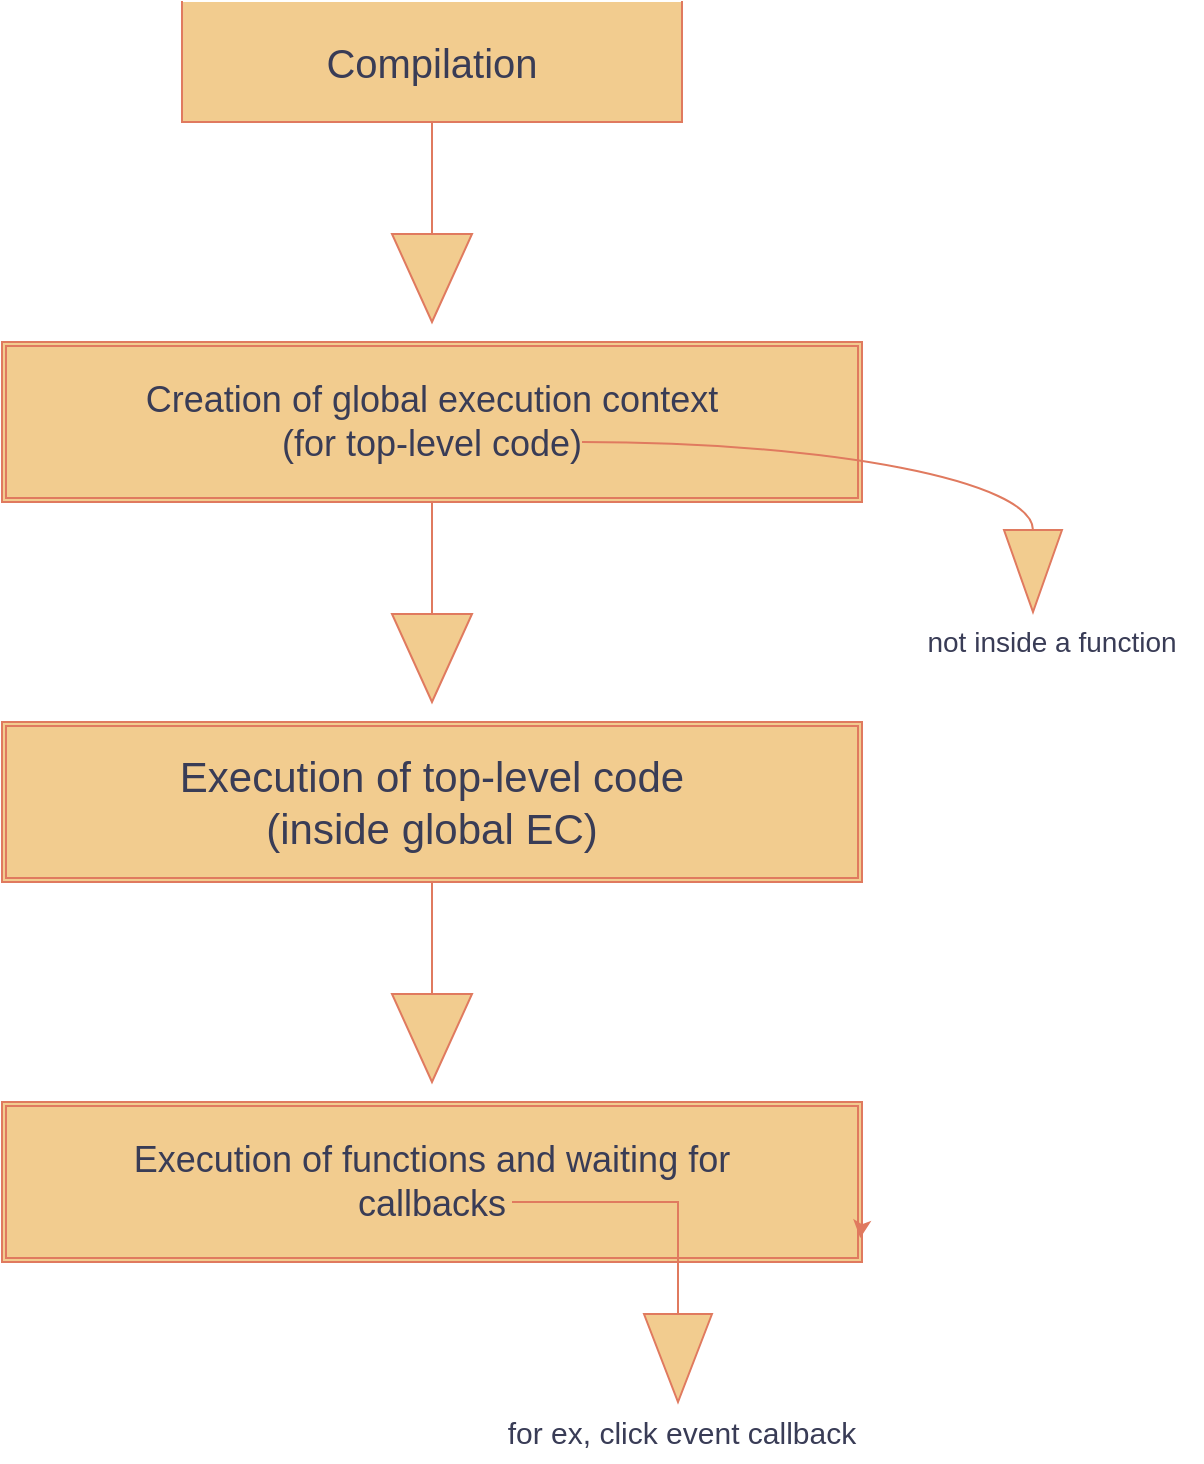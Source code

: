<mxfile version="25.0.3">
  <diagram name="Page-1" id="L6Pju1qswaKS0VO9mxzt">
    <mxGraphModel dx="808" dy="482" grid="1" gridSize="10" guides="1" tooltips="1" connect="1" arrows="1" fold="1" page="1" pageScale="1" pageWidth="850" pageHeight="1100" math="0" shadow="0">
      <root>
        <mxCell id="0" />
        <mxCell id="1" parent="0" />
        <mxCell id="R7FmmCf31sf28utEPdyT-5" value="" style="shape=partialRectangle;whiteSpace=wrap;html=1;bottom=1;right=1;left=1;top=0;fillColor=#F2CC8F;routingCenterX=-0.5;labelBackgroundColor=none;strokeColor=#E07A5F;fontColor=#393C56;" vertex="1" parent="1">
          <mxGeometry x="260" width="250" height="60" as="geometry" />
        </mxCell>
        <mxCell id="R7FmmCf31sf28utEPdyT-6" value="Compilation" style="text;strokeColor=none;align=center;fillColor=none;html=1;verticalAlign=middle;whiteSpace=wrap;rounded=0;fontSize=20;labelBackgroundColor=none;fontColor=#393C56;" vertex="1" parent="1">
          <mxGeometry x="275" y="15" width="220" height="30" as="geometry" />
        </mxCell>
        <mxCell id="R7FmmCf31sf28utEPdyT-7" value="" style="shape=ext;double=1;rounded=0;whiteSpace=wrap;html=1;labelBackgroundColor=none;fillColor=#F2CC8F;strokeColor=#E07A5F;fontColor=#393C56;" vertex="1" parent="1">
          <mxGeometry x="170" y="170" width="430" height="80" as="geometry" />
        </mxCell>
        <mxCell id="R7FmmCf31sf28utEPdyT-8" value="" style="html=1;shadow=0;dashed=0;align=center;verticalAlign=middle;shape=mxgraph.arrows2.arrow;dy=1;dx=44;direction=south;notch=0;labelBackgroundColor=none;fillColor=#F2CC8F;strokeColor=#E07A5F;fontColor=#393C56;" vertex="1" parent="1">
          <mxGeometry x="365" y="60" width="40" height="100" as="geometry" />
        </mxCell>
        <mxCell id="R7FmmCf31sf28utEPdyT-9" value="&lt;div&gt;Creation of global execution context &lt;br&gt;&lt;/div&gt;&lt;div&gt;(for top-level code)&lt;br&gt;&lt;/div&gt;" style="text;strokeColor=none;align=center;fillColor=none;html=1;verticalAlign=middle;whiteSpace=wrap;rounded=0;fontSize=18;labelBackgroundColor=none;fontColor=#393C56;" vertex="1" parent="1">
          <mxGeometry x="240" y="195" width="290" height="30" as="geometry" />
        </mxCell>
        <mxCell id="R7FmmCf31sf28utEPdyT-10" value="" style="html=1;shadow=0;dashed=0;align=center;verticalAlign=middle;shape=mxgraph.arrows2.arrow;dy=1;dx=44;direction=south;notch=0;labelBackgroundColor=none;fillColor=#F2CC8F;strokeColor=#E07A5F;fontColor=#393C56;" vertex="1" parent="1">
          <mxGeometry x="365" y="250" width="40" height="100" as="geometry" />
        </mxCell>
        <mxCell id="R7FmmCf31sf28utEPdyT-11" value="" style="shape=ext;double=1;rounded=0;whiteSpace=wrap;html=1;labelBackgroundColor=none;fillColor=#F2CC8F;strokeColor=#E07A5F;fontColor=#393C56;" vertex="1" parent="1">
          <mxGeometry x="170" y="360" width="430" height="80" as="geometry" />
        </mxCell>
        <mxCell id="R7FmmCf31sf28utEPdyT-12" value="&lt;div&gt;Execution of top-level code&lt;/div&gt;&lt;div&gt;(inside global EC)&lt;br&gt;&lt;/div&gt;" style="text;strokeColor=none;align=center;fillColor=none;html=1;verticalAlign=middle;whiteSpace=wrap;rounded=0;fontSize=21;labelBackgroundColor=none;fontColor=#393C56;" vertex="1" parent="1">
          <mxGeometry x="210" y="385" width="350" height="30" as="geometry" />
        </mxCell>
        <mxCell id="R7FmmCf31sf28utEPdyT-14" value="" style="shape=ext;double=1;rounded=0;whiteSpace=wrap;html=1;labelBackgroundColor=none;fillColor=#F2CC8F;strokeColor=#E07A5F;fontColor=#393C56;" vertex="1" parent="1">
          <mxGeometry x="170" y="550" width="430" height="80" as="geometry" />
        </mxCell>
        <mxCell id="R7FmmCf31sf28utEPdyT-15" value="" style="html=1;shadow=0;dashed=0;align=center;verticalAlign=middle;shape=mxgraph.arrows2.arrow;dy=1;dx=44;direction=south;notch=0;labelBackgroundColor=none;fillColor=#F2CC8F;strokeColor=#E07A5F;fontColor=#393C56;" vertex="1" parent="1">
          <mxGeometry x="365" y="440" width="40" height="100" as="geometry" />
        </mxCell>
        <mxCell id="R7FmmCf31sf28utEPdyT-16" value="Execution of functions and waiting for callbacks" style="text;strokeColor=none;align=center;fillColor=none;html=1;verticalAlign=middle;whiteSpace=wrap;rounded=0;fontSize=18;labelBackgroundColor=none;fontColor=#393C56;" vertex="1" parent="1">
          <mxGeometry x="200" y="575" width="370" height="30" as="geometry" />
        </mxCell>
        <mxCell id="R7FmmCf31sf28utEPdyT-17" value="" style="html=1;shadow=0;dashed=0;align=center;verticalAlign=middle;shape=mxgraph.arrows2.bendArrow;dy=0;dx=44;notch=0;arrowHead=34;rounded=1;direction=south;labelBackgroundColor=none;fillColor=#F2CC8F;strokeColor=#E07A5F;fontColor=#393C56;" vertex="1" parent="1">
          <mxGeometry x="425" y="600" width="100" height="100" as="geometry" />
        </mxCell>
        <mxCell id="R7FmmCf31sf28utEPdyT-18" value="" style="html=1;shadow=0;dashed=0;align=center;verticalAlign=middle;shape=mxgraph.arrows2.jumpInArrow;dy=0;dx=41;arrowHead=29;direction=south;labelBackgroundColor=none;fillColor=#F2CC8F;strokeColor=#E07A5F;fontColor=#393C56;" vertex="1" parent="1">
          <mxGeometry x="460" y="220" width="240" height="85" as="geometry" />
        </mxCell>
        <mxCell id="R7FmmCf31sf28utEPdyT-19" value="not inside a function" style="text;strokeColor=none;align=center;fillColor=none;html=1;verticalAlign=middle;whiteSpace=wrap;rounded=0;fontSize=14;labelBackgroundColor=none;fontColor=#393C56;" vertex="1" parent="1">
          <mxGeometry x="620" y="305" width="150" height="30" as="geometry" />
        </mxCell>
        <mxCell id="R7FmmCf31sf28utEPdyT-20" value="for ex, click event callback" style="text;strokeColor=none;align=center;fillColor=none;html=1;verticalAlign=middle;whiteSpace=wrap;rounded=0;fontSize=15;labelBackgroundColor=none;fontColor=#393C56;" vertex="1" parent="1">
          <mxGeometry x="410" y="700" width="200" height="30" as="geometry" />
        </mxCell>
        <mxCell id="R7FmmCf31sf28utEPdyT-21" style="edgeStyle=orthogonalEdgeStyle;rounded=0;orthogonalLoop=1;jettySize=auto;html=1;exitX=1;exitY=0.75;exitDx=0;exitDy=0;entryX=0.998;entryY=0.85;entryDx=0;entryDy=0;entryPerimeter=0;labelBackgroundColor=none;strokeColor=#E07A5F;fontColor=default;" edge="1" parent="1" source="R7FmmCf31sf28utEPdyT-14" target="R7FmmCf31sf28utEPdyT-14">
          <mxGeometry relative="1" as="geometry" />
        </mxCell>
      </root>
    </mxGraphModel>
  </diagram>
</mxfile>
